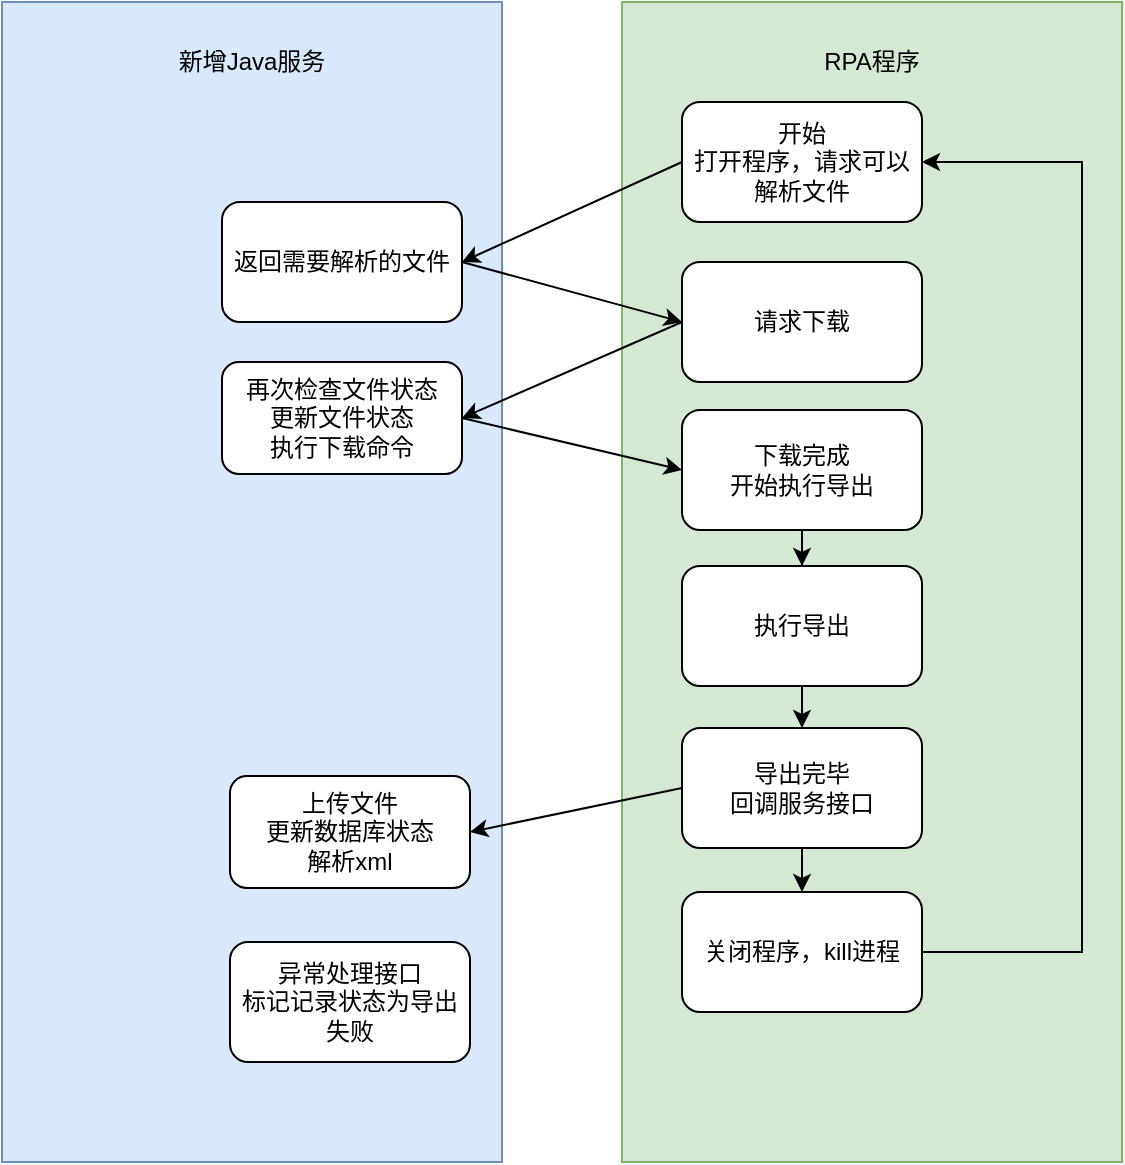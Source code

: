 <mxfile version="22.0.8" type="github">
  <diagram name="第 1 页" id="synG9edvfV9PkDUMer6I">
    <mxGraphModel dx="1120" dy="793" grid="1" gridSize="10" guides="1" tooltips="1" connect="1" arrows="1" fold="1" page="1" pageScale="1" pageWidth="1169" pageHeight="827" math="0" shadow="0">
      <root>
        <mxCell id="0" />
        <mxCell id="1" parent="0" />
        <mxCell id="UqrmRotj1n-Fzhbfwrq5-1" value="" style="rounded=0;whiteSpace=wrap;html=1;fillColor=#dae8fc;strokeColor=#6c8ebf;" vertex="1" parent="1">
          <mxGeometry x="160" y="160" width="250" height="580" as="geometry" />
        </mxCell>
        <mxCell id="UqrmRotj1n-Fzhbfwrq5-2" value="" style="rounded=0;whiteSpace=wrap;html=1;fillColor=#d5e8d4;strokeColor=#82b366;" vertex="1" parent="1">
          <mxGeometry x="470" y="160" width="250" height="580" as="geometry" />
        </mxCell>
        <mxCell id="UqrmRotj1n-Fzhbfwrq5-3" value="新增Java服务" style="text;html=1;strokeColor=none;fillColor=none;align=center;verticalAlign=middle;whiteSpace=wrap;rounded=0;" vertex="1" parent="1">
          <mxGeometry x="230" y="170" width="110" height="40" as="geometry" />
        </mxCell>
        <mxCell id="UqrmRotj1n-Fzhbfwrq5-4" value="RPA程序" style="text;html=1;strokeColor=none;fillColor=none;align=center;verticalAlign=middle;whiteSpace=wrap;rounded=0;" vertex="1" parent="1">
          <mxGeometry x="540" y="170" width="110" height="40" as="geometry" />
        </mxCell>
        <mxCell id="UqrmRotj1n-Fzhbfwrq5-5" value="请求下载" style="rounded=1;whiteSpace=wrap;html=1;" vertex="1" parent="1">
          <mxGeometry x="500" y="290" width="120" height="60" as="geometry" />
        </mxCell>
        <mxCell id="UqrmRotj1n-Fzhbfwrq5-6" value="返回需要解析的文件" style="rounded=1;whiteSpace=wrap;html=1;" vertex="1" parent="1">
          <mxGeometry x="270" y="260" width="120" height="60" as="geometry" />
        </mxCell>
        <mxCell id="UqrmRotj1n-Fzhbfwrq5-7" value="" style="endArrow=classic;html=1;rounded=0;exitX=1;exitY=0.5;exitDx=0;exitDy=0;entryX=0;entryY=0.5;entryDx=0;entryDy=0;" edge="1" parent="1" source="UqrmRotj1n-Fzhbfwrq5-6" target="UqrmRotj1n-Fzhbfwrq5-5">
          <mxGeometry width="50" height="50" relative="1" as="geometry">
            <mxPoint x="430" y="380" as="sourcePoint" />
            <mxPoint x="480" y="330" as="targetPoint" />
          </mxGeometry>
        </mxCell>
        <mxCell id="UqrmRotj1n-Fzhbfwrq5-8" value="再次检查文件状态&lt;br&gt;更新文件状态&lt;br&gt;执行下载命令" style="rounded=1;whiteSpace=wrap;html=1;" vertex="1" parent="1">
          <mxGeometry x="270" y="340" width="120" height="56" as="geometry" />
        </mxCell>
        <mxCell id="UqrmRotj1n-Fzhbfwrq5-10" value="" style="endArrow=classic;html=1;rounded=0;exitX=0;exitY=0.5;exitDx=0;exitDy=0;entryX=1;entryY=0.5;entryDx=0;entryDy=0;" edge="1" parent="1" source="UqrmRotj1n-Fzhbfwrq5-5" target="UqrmRotj1n-Fzhbfwrq5-8">
          <mxGeometry width="50" height="50" relative="1" as="geometry">
            <mxPoint x="410" y="460" as="sourcePoint" />
            <mxPoint x="460" y="410" as="targetPoint" />
          </mxGeometry>
        </mxCell>
        <mxCell id="UqrmRotj1n-Fzhbfwrq5-14" style="edgeStyle=orthogonalEdgeStyle;rounded=0;orthogonalLoop=1;jettySize=auto;html=1;entryX=0.5;entryY=0;entryDx=0;entryDy=0;" edge="1" parent="1" source="UqrmRotj1n-Fzhbfwrq5-11" target="UqrmRotj1n-Fzhbfwrq5-13">
          <mxGeometry relative="1" as="geometry" />
        </mxCell>
        <mxCell id="UqrmRotj1n-Fzhbfwrq5-11" value="下载完成&lt;br&gt;开始执行导出" style="rounded=1;whiteSpace=wrap;html=1;" vertex="1" parent="1">
          <mxGeometry x="500" y="364" width="120" height="60" as="geometry" />
        </mxCell>
        <mxCell id="UqrmRotj1n-Fzhbfwrq5-12" value="" style="endArrow=classic;html=1;rounded=0;exitX=1;exitY=0.5;exitDx=0;exitDy=0;entryX=0;entryY=0.5;entryDx=0;entryDy=0;" edge="1" parent="1" source="UqrmRotj1n-Fzhbfwrq5-8" target="UqrmRotj1n-Fzhbfwrq5-11">
          <mxGeometry width="50" height="50" relative="1" as="geometry">
            <mxPoint x="420" y="480" as="sourcePoint" />
            <mxPoint x="470" y="430" as="targetPoint" />
          </mxGeometry>
        </mxCell>
        <mxCell id="UqrmRotj1n-Fzhbfwrq5-16" style="edgeStyle=orthogonalEdgeStyle;rounded=0;orthogonalLoop=1;jettySize=auto;html=1;" edge="1" parent="1" source="UqrmRotj1n-Fzhbfwrq5-13" target="UqrmRotj1n-Fzhbfwrq5-15">
          <mxGeometry relative="1" as="geometry" />
        </mxCell>
        <mxCell id="UqrmRotj1n-Fzhbfwrq5-13" value="执行导出" style="rounded=1;whiteSpace=wrap;html=1;" vertex="1" parent="1">
          <mxGeometry x="500" y="442" width="120" height="60" as="geometry" />
        </mxCell>
        <mxCell id="UqrmRotj1n-Fzhbfwrq5-20" style="edgeStyle=orthogonalEdgeStyle;rounded=0;orthogonalLoop=1;jettySize=auto;html=1;" edge="1" parent="1" source="UqrmRotj1n-Fzhbfwrq5-15" target="UqrmRotj1n-Fzhbfwrq5-19">
          <mxGeometry relative="1" as="geometry" />
        </mxCell>
        <mxCell id="UqrmRotj1n-Fzhbfwrq5-15" value="导出完毕&lt;br&gt;回调服务接口" style="rounded=1;whiteSpace=wrap;html=1;" vertex="1" parent="1">
          <mxGeometry x="500" y="523" width="120" height="60" as="geometry" />
        </mxCell>
        <mxCell id="UqrmRotj1n-Fzhbfwrq5-17" value="" style="endArrow=classic;html=1;rounded=0;exitX=0;exitY=0.5;exitDx=0;exitDy=0;entryX=1;entryY=0.5;entryDx=0;entryDy=0;" edge="1" parent="1" source="UqrmRotj1n-Fzhbfwrq5-15" target="UqrmRotj1n-Fzhbfwrq5-18">
          <mxGeometry width="50" height="50" relative="1" as="geometry">
            <mxPoint x="370" y="580" as="sourcePoint" />
            <mxPoint x="450" y="580" as="targetPoint" />
          </mxGeometry>
        </mxCell>
        <mxCell id="UqrmRotj1n-Fzhbfwrq5-18" value="上传文件&lt;br&gt;更新数据库状态&lt;br&gt;解析xml" style="rounded=1;whiteSpace=wrap;html=1;" vertex="1" parent="1">
          <mxGeometry x="274" y="547" width="120" height="56" as="geometry" />
        </mxCell>
        <mxCell id="UqrmRotj1n-Fzhbfwrq5-19" value="关闭程序，kill进程" style="rounded=1;whiteSpace=wrap;html=1;" vertex="1" parent="1">
          <mxGeometry x="500" y="605" width="120" height="60" as="geometry" />
        </mxCell>
        <mxCell id="UqrmRotj1n-Fzhbfwrq5-21" value="开始&lt;br&gt;打开程序，请求可以解析文件" style="rounded=1;whiteSpace=wrap;html=1;" vertex="1" parent="1">
          <mxGeometry x="500" y="210" width="120" height="60" as="geometry" />
        </mxCell>
        <mxCell id="UqrmRotj1n-Fzhbfwrq5-22" value="" style="endArrow=classic;html=1;rounded=0;entryX=1;entryY=0.5;entryDx=0;entryDy=0;exitX=0;exitY=0.5;exitDx=0;exitDy=0;" edge="1" parent="1" source="UqrmRotj1n-Fzhbfwrq5-21" target="UqrmRotj1n-Fzhbfwrq5-6">
          <mxGeometry width="50" height="50" relative="1" as="geometry">
            <mxPoint x="420" y="300" as="sourcePoint" />
            <mxPoint x="470" y="250" as="targetPoint" />
          </mxGeometry>
        </mxCell>
        <mxCell id="UqrmRotj1n-Fzhbfwrq5-24" value="" style="endArrow=classic;html=1;rounded=0;exitX=1;exitY=0.5;exitDx=0;exitDy=0;entryX=1;entryY=0.5;entryDx=0;entryDy=0;" edge="1" parent="1" source="UqrmRotj1n-Fzhbfwrq5-19" target="UqrmRotj1n-Fzhbfwrq5-21">
          <mxGeometry width="50" height="50" relative="1" as="geometry">
            <mxPoint x="660" y="650" as="sourcePoint" />
            <mxPoint x="710" y="600" as="targetPoint" />
            <Array as="points">
              <mxPoint x="700" y="635" />
              <mxPoint x="700" y="440" />
              <mxPoint x="700" y="240" />
            </Array>
          </mxGeometry>
        </mxCell>
        <mxCell id="UqrmRotj1n-Fzhbfwrq5-29" value="异常处理接口&lt;br&gt;标记记录状态为导出失败" style="rounded=1;whiteSpace=wrap;html=1;" vertex="1" parent="1">
          <mxGeometry x="274" y="630" width="120" height="60" as="geometry" />
        </mxCell>
      </root>
    </mxGraphModel>
  </diagram>
</mxfile>
